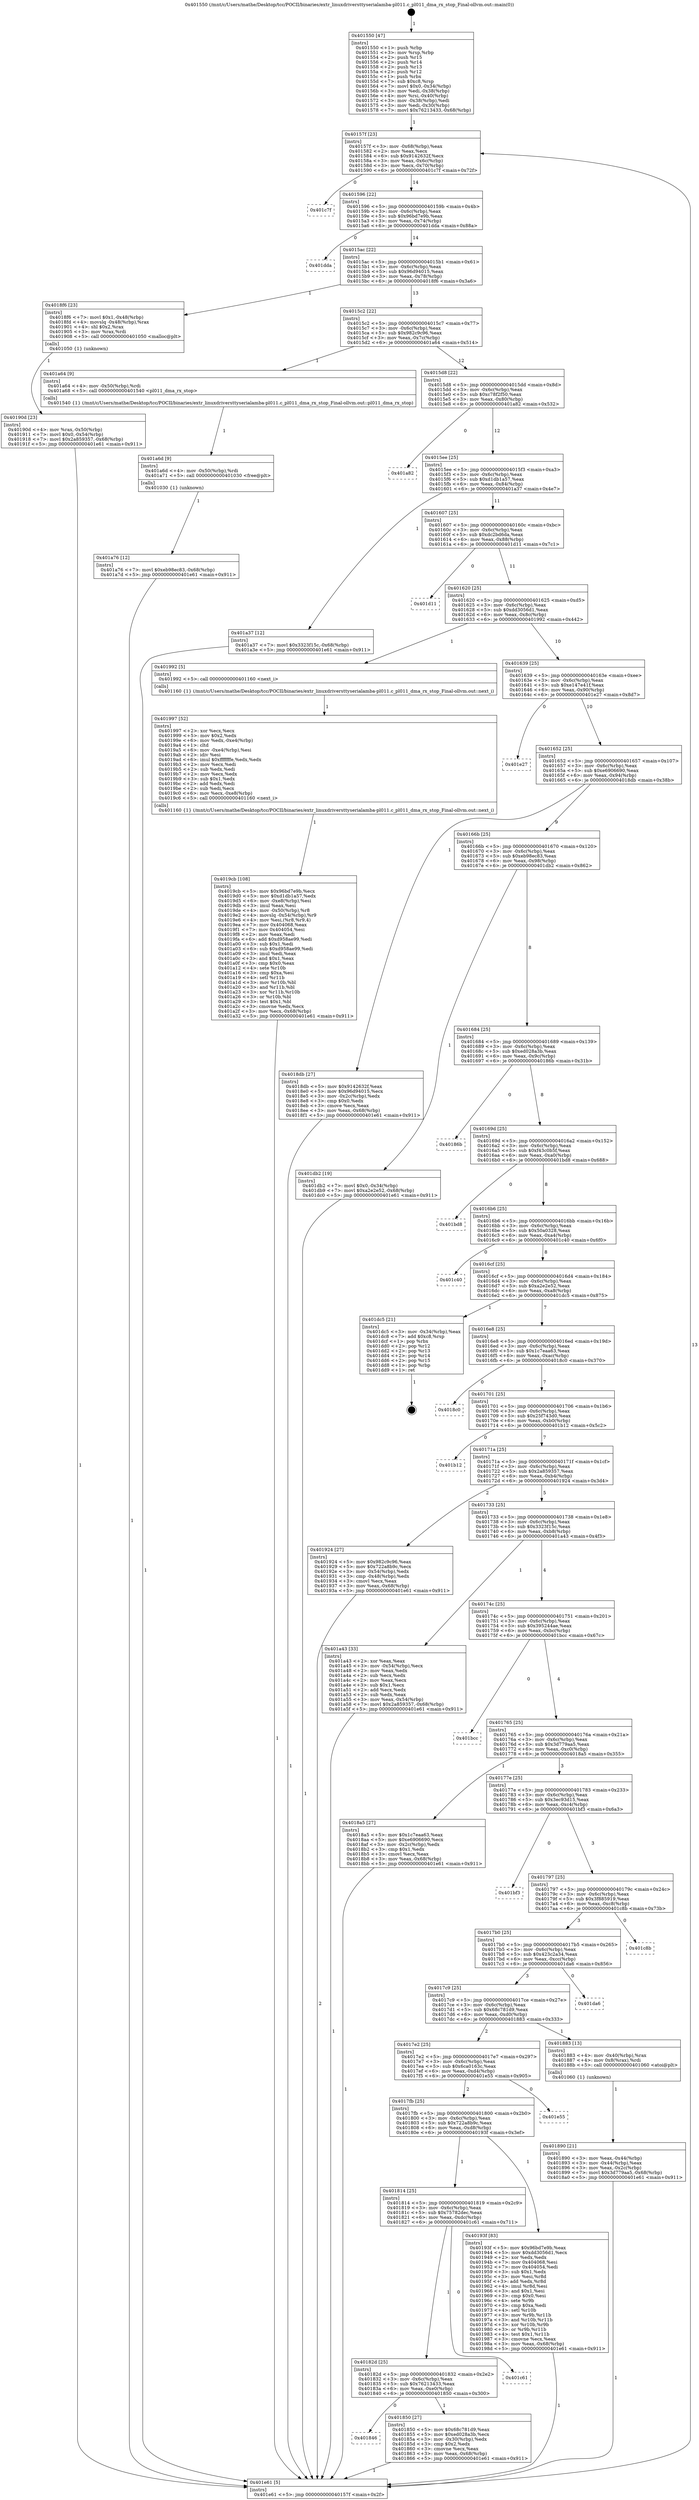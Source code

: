 digraph "0x401550" {
  label = "0x401550 (/mnt/c/Users/mathe/Desktop/tcc/POCII/binaries/extr_linuxdriversttyserialamba-pl011.c_pl011_dma_rx_stop_Final-ollvm.out::main(0))"
  labelloc = "t"
  node[shape=record]

  Entry [label="",width=0.3,height=0.3,shape=circle,fillcolor=black,style=filled]
  "0x40157f" [label="{
     0x40157f [23]\l
     | [instrs]\l
     &nbsp;&nbsp;0x40157f \<+3\>: mov -0x68(%rbp),%eax\l
     &nbsp;&nbsp;0x401582 \<+2\>: mov %eax,%ecx\l
     &nbsp;&nbsp;0x401584 \<+6\>: sub $0x9142632f,%ecx\l
     &nbsp;&nbsp;0x40158a \<+3\>: mov %eax,-0x6c(%rbp)\l
     &nbsp;&nbsp;0x40158d \<+3\>: mov %ecx,-0x70(%rbp)\l
     &nbsp;&nbsp;0x401590 \<+6\>: je 0000000000401c7f \<main+0x72f\>\l
  }"]
  "0x401c7f" [label="{
     0x401c7f\l
  }", style=dashed]
  "0x401596" [label="{
     0x401596 [22]\l
     | [instrs]\l
     &nbsp;&nbsp;0x401596 \<+5\>: jmp 000000000040159b \<main+0x4b\>\l
     &nbsp;&nbsp;0x40159b \<+3\>: mov -0x6c(%rbp),%eax\l
     &nbsp;&nbsp;0x40159e \<+5\>: sub $0x96bd7e9b,%eax\l
     &nbsp;&nbsp;0x4015a3 \<+3\>: mov %eax,-0x74(%rbp)\l
     &nbsp;&nbsp;0x4015a6 \<+6\>: je 0000000000401dda \<main+0x88a\>\l
  }"]
  Exit [label="",width=0.3,height=0.3,shape=circle,fillcolor=black,style=filled,peripheries=2]
  "0x401dda" [label="{
     0x401dda\l
  }", style=dashed]
  "0x4015ac" [label="{
     0x4015ac [22]\l
     | [instrs]\l
     &nbsp;&nbsp;0x4015ac \<+5\>: jmp 00000000004015b1 \<main+0x61\>\l
     &nbsp;&nbsp;0x4015b1 \<+3\>: mov -0x6c(%rbp),%eax\l
     &nbsp;&nbsp;0x4015b4 \<+5\>: sub $0x96d94015,%eax\l
     &nbsp;&nbsp;0x4015b9 \<+3\>: mov %eax,-0x78(%rbp)\l
     &nbsp;&nbsp;0x4015bc \<+6\>: je 00000000004018f6 \<main+0x3a6\>\l
  }"]
  "0x401a76" [label="{
     0x401a76 [12]\l
     | [instrs]\l
     &nbsp;&nbsp;0x401a76 \<+7\>: movl $0xeb98ec83,-0x68(%rbp)\l
     &nbsp;&nbsp;0x401a7d \<+5\>: jmp 0000000000401e61 \<main+0x911\>\l
  }"]
  "0x4018f6" [label="{
     0x4018f6 [23]\l
     | [instrs]\l
     &nbsp;&nbsp;0x4018f6 \<+7\>: movl $0x1,-0x48(%rbp)\l
     &nbsp;&nbsp;0x4018fd \<+4\>: movslq -0x48(%rbp),%rax\l
     &nbsp;&nbsp;0x401901 \<+4\>: shl $0x2,%rax\l
     &nbsp;&nbsp;0x401905 \<+3\>: mov %rax,%rdi\l
     &nbsp;&nbsp;0x401908 \<+5\>: call 0000000000401050 \<malloc@plt\>\l
     | [calls]\l
     &nbsp;&nbsp;0x401050 \{1\} (unknown)\l
  }"]
  "0x4015c2" [label="{
     0x4015c2 [22]\l
     | [instrs]\l
     &nbsp;&nbsp;0x4015c2 \<+5\>: jmp 00000000004015c7 \<main+0x77\>\l
     &nbsp;&nbsp;0x4015c7 \<+3\>: mov -0x6c(%rbp),%eax\l
     &nbsp;&nbsp;0x4015ca \<+5\>: sub $0x982c9c96,%eax\l
     &nbsp;&nbsp;0x4015cf \<+3\>: mov %eax,-0x7c(%rbp)\l
     &nbsp;&nbsp;0x4015d2 \<+6\>: je 0000000000401a64 \<main+0x514\>\l
  }"]
  "0x401a6d" [label="{
     0x401a6d [9]\l
     | [instrs]\l
     &nbsp;&nbsp;0x401a6d \<+4\>: mov -0x50(%rbp),%rdi\l
     &nbsp;&nbsp;0x401a71 \<+5\>: call 0000000000401030 \<free@plt\>\l
     | [calls]\l
     &nbsp;&nbsp;0x401030 \{1\} (unknown)\l
  }"]
  "0x401a64" [label="{
     0x401a64 [9]\l
     | [instrs]\l
     &nbsp;&nbsp;0x401a64 \<+4\>: mov -0x50(%rbp),%rdi\l
     &nbsp;&nbsp;0x401a68 \<+5\>: call 0000000000401540 \<pl011_dma_rx_stop\>\l
     | [calls]\l
     &nbsp;&nbsp;0x401540 \{1\} (/mnt/c/Users/mathe/Desktop/tcc/POCII/binaries/extr_linuxdriversttyserialamba-pl011.c_pl011_dma_rx_stop_Final-ollvm.out::pl011_dma_rx_stop)\l
  }"]
  "0x4015d8" [label="{
     0x4015d8 [22]\l
     | [instrs]\l
     &nbsp;&nbsp;0x4015d8 \<+5\>: jmp 00000000004015dd \<main+0x8d\>\l
     &nbsp;&nbsp;0x4015dd \<+3\>: mov -0x6c(%rbp),%eax\l
     &nbsp;&nbsp;0x4015e0 \<+5\>: sub $0xc78f2f50,%eax\l
     &nbsp;&nbsp;0x4015e5 \<+3\>: mov %eax,-0x80(%rbp)\l
     &nbsp;&nbsp;0x4015e8 \<+6\>: je 0000000000401a82 \<main+0x532\>\l
  }"]
  "0x4019cb" [label="{
     0x4019cb [108]\l
     | [instrs]\l
     &nbsp;&nbsp;0x4019cb \<+5\>: mov $0x96bd7e9b,%ecx\l
     &nbsp;&nbsp;0x4019d0 \<+5\>: mov $0xd1db1a57,%edx\l
     &nbsp;&nbsp;0x4019d5 \<+6\>: mov -0xe8(%rbp),%esi\l
     &nbsp;&nbsp;0x4019db \<+3\>: imul %eax,%esi\l
     &nbsp;&nbsp;0x4019de \<+4\>: mov -0x50(%rbp),%r8\l
     &nbsp;&nbsp;0x4019e2 \<+4\>: movslq -0x54(%rbp),%r9\l
     &nbsp;&nbsp;0x4019e6 \<+4\>: mov %esi,(%r8,%r9,4)\l
     &nbsp;&nbsp;0x4019ea \<+7\>: mov 0x404068,%eax\l
     &nbsp;&nbsp;0x4019f1 \<+7\>: mov 0x404054,%esi\l
     &nbsp;&nbsp;0x4019f8 \<+2\>: mov %eax,%edi\l
     &nbsp;&nbsp;0x4019fa \<+6\>: add $0xd958ae99,%edi\l
     &nbsp;&nbsp;0x401a00 \<+3\>: sub $0x1,%edi\l
     &nbsp;&nbsp;0x401a03 \<+6\>: sub $0xd958ae99,%edi\l
     &nbsp;&nbsp;0x401a09 \<+3\>: imul %edi,%eax\l
     &nbsp;&nbsp;0x401a0c \<+3\>: and $0x1,%eax\l
     &nbsp;&nbsp;0x401a0f \<+3\>: cmp $0x0,%eax\l
     &nbsp;&nbsp;0x401a12 \<+4\>: sete %r10b\l
     &nbsp;&nbsp;0x401a16 \<+3\>: cmp $0xa,%esi\l
     &nbsp;&nbsp;0x401a19 \<+4\>: setl %r11b\l
     &nbsp;&nbsp;0x401a1d \<+3\>: mov %r10b,%bl\l
     &nbsp;&nbsp;0x401a20 \<+3\>: and %r11b,%bl\l
     &nbsp;&nbsp;0x401a23 \<+3\>: xor %r11b,%r10b\l
     &nbsp;&nbsp;0x401a26 \<+3\>: or %r10b,%bl\l
     &nbsp;&nbsp;0x401a29 \<+3\>: test $0x1,%bl\l
     &nbsp;&nbsp;0x401a2c \<+3\>: cmovne %edx,%ecx\l
     &nbsp;&nbsp;0x401a2f \<+3\>: mov %ecx,-0x68(%rbp)\l
     &nbsp;&nbsp;0x401a32 \<+5\>: jmp 0000000000401e61 \<main+0x911\>\l
  }"]
  "0x401a82" [label="{
     0x401a82\l
  }", style=dashed]
  "0x4015ee" [label="{
     0x4015ee [25]\l
     | [instrs]\l
     &nbsp;&nbsp;0x4015ee \<+5\>: jmp 00000000004015f3 \<main+0xa3\>\l
     &nbsp;&nbsp;0x4015f3 \<+3\>: mov -0x6c(%rbp),%eax\l
     &nbsp;&nbsp;0x4015f6 \<+5\>: sub $0xd1db1a57,%eax\l
     &nbsp;&nbsp;0x4015fb \<+6\>: mov %eax,-0x84(%rbp)\l
     &nbsp;&nbsp;0x401601 \<+6\>: je 0000000000401a37 \<main+0x4e7\>\l
  }"]
  "0x401997" [label="{
     0x401997 [52]\l
     | [instrs]\l
     &nbsp;&nbsp;0x401997 \<+2\>: xor %ecx,%ecx\l
     &nbsp;&nbsp;0x401999 \<+5\>: mov $0x2,%edx\l
     &nbsp;&nbsp;0x40199e \<+6\>: mov %edx,-0xe4(%rbp)\l
     &nbsp;&nbsp;0x4019a4 \<+1\>: cltd\l
     &nbsp;&nbsp;0x4019a5 \<+6\>: mov -0xe4(%rbp),%esi\l
     &nbsp;&nbsp;0x4019ab \<+2\>: idiv %esi\l
     &nbsp;&nbsp;0x4019ad \<+6\>: imul $0xfffffffe,%edx,%edx\l
     &nbsp;&nbsp;0x4019b3 \<+2\>: mov %ecx,%edi\l
     &nbsp;&nbsp;0x4019b5 \<+2\>: sub %edx,%edi\l
     &nbsp;&nbsp;0x4019b7 \<+2\>: mov %ecx,%edx\l
     &nbsp;&nbsp;0x4019b9 \<+3\>: sub $0x1,%edx\l
     &nbsp;&nbsp;0x4019bc \<+2\>: add %edx,%edi\l
     &nbsp;&nbsp;0x4019be \<+2\>: sub %edi,%ecx\l
     &nbsp;&nbsp;0x4019c0 \<+6\>: mov %ecx,-0xe8(%rbp)\l
     &nbsp;&nbsp;0x4019c6 \<+5\>: call 0000000000401160 \<next_i\>\l
     | [calls]\l
     &nbsp;&nbsp;0x401160 \{1\} (/mnt/c/Users/mathe/Desktop/tcc/POCII/binaries/extr_linuxdriversttyserialamba-pl011.c_pl011_dma_rx_stop_Final-ollvm.out::next_i)\l
  }"]
  "0x401a37" [label="{
     0x401a37 [12]\l
     | [instrs]\l
     &nbsp;&nbsp;0x401a37 \<+7\>: movl $0x3323f15c,-0x68(%rbp)\l
     &nbsp;&nbsp;0x401a3e \<+5\>: jmp 0000000000401e61 \<main+0x911\>\l
  }"]
  "0x401607" [label="{
     0x401607 [25]\l
     | [instrs]\l
     &nbsp;&nbsp;0x401607 \<+5\>: jmp 000000000040160c \<main+0xbc\>\l
     &nbsp;&nbsp;0x40160c \<+3\>: mov -0x6c(%rbp),%eax\l
     &nbsp;&nbsp;0x40160f \<+5\>: sub $0xdc2bd6da,%eax\l
     &nbsp;&nbsp;0x401614 \<+6\>: mov %eax,-0x88(%rbp)\l
     &nbsp;&nbsp;0x40161a \<+6\>: je 0000000000401d11 \<main+0x7c1\>\l
  }"]
  "0x40190d" [label="{
     0x40190d [23]\l
     | [instrs]\l
     &nbsp;&nbsp;0x40190d \<+4\>: mov %rax,-0x50(%rbp)\l
     &nbsp;&nbsp;0x401911 \<+7\>: movl $0x0,-0x54(%rbp)\l
     &nbsp;&nbsp;0x401918 \<+7\>: movl $0x2a859357,-0x68(%rbp)\l
     &nbsp;&nbsp;0x40191f \<+5\>: jmp 0000000000401e61 \<main+0x911\>\l
  }"]
  "0x401d11" [label="{
     0x401d11\l
  }", style=dashed]
  "0x401620" [label="{
     0x401620 [25]\l
     | [instrs]\l
     &nbsp;&nbsp;0x401620 \<+5\>: jmp 0000000000401625 \<main+0xd5\>\l
     &nbsp;&nbsp;0x401625 \<+3\>: mov -0x6c(%rbp),%eax\l
     &nbsp;&nbsp;0x401628 \<+5\>: sub $0xdd3056d1,%eax\l
     &nbsp;&nbsp;0x40162d \<+6\>: mov %eax,-0x8c(%rbp)\l
     &nbsp;&nbsp;0x401633 \<+6\>: je 0000000000401992 \<main+0x442\>\l
  }"]
  "0x401890" [label="{
     0x401890 [21]\l
     | [instrs]\l
     &nbsp;&nbsp;0x401890 \<+3\>: mov %eax,-0x44(%rbp)\l
     &nbsp;&nbsp;0x401893 \<+3\>: mov -0x44(%rbp),%eax\l
     &nbsp;&nbsp;0x401896 \<+3\>: mov %eax,-0x2c(%rbp)\l
     &nbsp;&nbsp;0x401899 \<+7\>: movl $0x3d779aa5,-0x68(%rbp)\l
     &nbsp;&nbsp;0x4018a0 \<+5\>: jmp 0000000000401e61 \<main+0x911\>\l
  }"]
  "0x401992" [label="{
     0x401992 [5]\l
     | [instrs]\l
     &nbsp;&nbsp;0x401992 \<+5\>: call 0000000000401160 \<next_i\>\l
     | [calls]\l
     &nbsp;&nbsp;0x401160 \{1\} (/mnt/c/Users/mathe/Desktop/tcc/POCII/binaries/extr_linuxdriversttyserialamba-pl011.c_pl011_dma_rx_stop_Final-ollvm.out::next_i)\l
  }"]
  "0x401639" [label="{
     0x401639 [25]\l
     | [instrs]\l
     &nbsp;&nbsp;0x401639 \<+5\>: jmp 000000000040163e \<main+0xee\>\l
     &nbsp;&nbsp;0x40163e \<+3\>: mov -0x6c(%rbp),%eax\l
     &nbsp;&nbsp;0x401641 \<+5\>: sub $0xe147e41f,%eax\l
     &nbsp;&nbsp;0x401646 \<+6\>: mov %eax,-0x90(%rbp)\l
     &nbsp;&nbsp;0x40164c \<+6\>: je 0000000000401e27 \<main+0x8d7\>\l
  }"]
  "0x401550" [label="{
     0x401550 [47]\l
     | [instrs]\l
     &nbsp;&nbsp;0x401550 \<+1\>: push %rbp\l
     &nbsp;&nbsp;0x401551 \<+3\>: mov %rsp,%rbp\l
     &nbsp;&nbsp;0x401554 \<+2\>: push %r15\l
     &nbsp;&nbsp;0x401556 \<+2\>: push %r14\l
     &nbsp;&nbsp;0x401558 \<+2\>: push %r13\l
     &nbsp;&nbsp;0x40155a \<+2\>: push %r12\l
     &nbsp;&nbsp;0x40155c \<+1\>: push %rbx\l
     &nbsp;&nbsp;0x40155d \<+7\>: sub $0xc8,%rsp\l
     &nbsp;&nbsp;0x401564 \<+7\>: movl $0x0,-0x34(%rbp)\l
     &nbsp;&nbsp;0x40156b \<+3\>: mov %edi,-0x38(%rbp)\l
     &nbsp;&nbsp;0x40156e \<+4\>: mov %rsi,-0x40(%rbp)\l
     &nbsp;&nbsp;0x401572 \<+3\>: mov -0x38(%rbp),%edi\l
     &nbsp;&nbsp;0x401575 \<+3\>: mov %edi,-0x30(%rbp)\l
     &nbsp;&nbsp;0x401578 \<+7\>: movl $0x76213433,-0x68(%rbp)\l
  }"]
  "0x401e27" [label="{
     0x401e27\l
  }", style=dashed]
  "0x401652" [label="{
     0x401652 [25]\l
     | [instrs]\l
     &nbsp;&nbsp;0x401652 \<+5\>: jmp 0000000000401657 \<main+0x107\>\l
     &nbsp;&nbsp;0x401657 \<+3\>: mov -0x6c(%rbp),%eax\l
     &nbsp;&nbsp;0x40165a \<+5\>: sub $0xe6906690,%eax\l
     &nbsp;&nbsp;0x40165f \<+6\>: mov %eax,-0x94(%rbp)\l
     &nbsp;&nbsp;0x401665 \<+6\>: je 00000000004018db \<main+0x38b\>\l
  }"]
  "0x401e61" [label="{
     0x401e61 [5]\l
     | [instrs]\l
     &nbsp;&nbsp;0x401e61 \<+5\>: jmp 000000000040157f \<main+0x2f\>\l
  }"]
  "0x4018db" [label="{
     0x4018db [27]\l
     | [instrs]\l
     &nbsp;&nbsp;0x4018db \<+5\>: mov $0x9142632f,%eax\l
     &nbsp;&nbsp;0x4018e0 \<+5\>: mov $0x96d94015,%ecx\l
     &nbsp;&nbsp;0x4018e5 \<+3\>: mov -0x2c(%rbp),%edx\l
     &nbsp;&nbsp;0x4018e8 \<+3\>: cmp $0x0,%edx\l
     &nbsp;&nbsp;0x4018eb \<+3\>: cmove %ecx,%eax\l
     &nbsp;&nbsp;0x4018ee \<+3\>: mov %eax,-0x68(%rbp)\l
     &nbsp;&nbsp;0x4018f1 \<+5\>: jmp 0000000000401e61 \<main+0x911\>\l
  }"]
  "0x40166b" [label="{
     0x40166b [25]\l
     | [instrs]\l
     &nbsp;&nbsp;0x40166b \<+5\>: jmp 0000000000401670 \<main+0x120\>\l
     &nbsp;&nbsp;0x401670 \<+3\>: mov -0x6c(%rbp),%eax\l
     &nbsp;&nbsp;0x401673 \<+5\>: sub $0xeb98ec83,%eax\l
     &nbsp;&nbsp;0x401678 \<+6\>: mov %eax,-0x98(%rbp)\l
     &nbsp;&nbsp;0x40167e \<+6\>: je 0000000000401db2 \<main+0x862\>\l
  }"]
  "0x401846" [label="{
     0x401846\l
  }", style=dashed]
  "0x401db2" [label="{
     0x401db2 [19]\l
     | [instrs]\l
     &nbsp;&nbsp;0x401db2 \<+7\>: movl $0x0,-0x34(%rbp)\l
     &nbsp;&nbsp;0x401db9 \<+7\>: movl $0xa2e2e52,-0x68(%rbp)\l
     &nbsp;&nbsp;0x401dc0 \<+5\>: jmp 0000000000401e61 \<main+0x911\>\l
  }"]
  "0x401684" [label="{
     0x401684 [25]\l
     | [instrs]\l
     &nbsp;&nbsp;0x401684 \<+5\>: jmp 0000000000401689 \<main+0x139\>\l
     &nbsp;&nbsp;0x401689 \<+3\>: mov -0x6c(%rbp),%eax\l
     &nbsp;&nbsp;0x40168c \<+5\>: sub $0xed028a3b,%eax\l
     &nbsp;&nbsp;0x401691 \<+6\>: mov %eax,-0x9c(%rbp)\l
     &nbsp;&nbsp;0x401697 \<+6\>: je 000000000040186b \<main+0x31b\>\l
  }"]
  "0x401850" [label="{
     0x401850 [27]\l
     | [instrs]\l
     &nbsp;&nbsp;0x401850 \<+5\>: mov $0x68c781d9,%eax\l
     &nbsp;&nbsp;0x401855 \<+5\>: mov $0xed028a3b,%ecx\l
     &nbsp;&nbsp;0x40185a \<+3\>: mov -0x30(%rbp),%edx\l
     &nbsp;&nbsp;0x40185d \<+3\>: cmp $0x2,%edx\l
     &nbsp;&nbsp;0x401860 \<+3\>: cmovne %ecx,%eax\l
     &nbsp;&nbsp;0x401863 \<+3\>: mov %eax,-0x68(%rbp)\l
     &nbsp;&nbsp;0x401866 \<+5\>: jmp 0000000000401e61 \<main+0x911\>\l
  }"]
  "0x40186b" [label="{
     0x40186b\l
  }", style=dashed]
  "0x40169d" [label="{
     0x40169d [25]\l
     | [instrs]\l
     &nbsp;&nbsp;0x40169d \<+5\>: jmp 00000000004016a2 \<main+0x152\>\l
     &nbsp;&nbsp;0x4016a2 \<+3\>: mov -0x6c(%rbp),%eax\l
     &nbsp;&nbsp;0x4016a5 \<+5\>: sub $0xf43c0b5f,%eax\l
     &nbsp;&nbsp;0x4016aa \<+6\>: mov %eax,-0xa0(%rbp)\l
     &nbsp;&nbsp;0x4016b0 \<+6\>: je 0000000000401bd8 \<main+0x688\>\l
  }"]
  "0x40182d" [label="{
     0x40182d [25]\l
     | [instrs]\l
     &nbsp;&nbsp;0x40182d \<+5\>: jmp 0000000000401832 \<main+0x2e2\>\l
     &nbsp;&nbsp;0x401832 \<+3\>: mov -0x6c(%rbp),%eax\l
     &nbsp;&nbsp;0x401835 \<+5\>: sub $0x76213433,%eax\l
     &nbsp;&nbsp;0x40183a \<+6\>: mov %eax,-0xe0(%rbp)\l
     &nbsp;&nbsp;0x401840 \<+6\>: je 0000000000401850 \<main+0x300\>\l
  }"]
  "0x401bd8" [label="{
     0x401bd8\l
  }", style=dashed]
  "0x4016b6" [label="{
     0x4016b6 [25]\l
     | [instrs]\l
     &nbsp;&nbsp;0x4016b6 \<+5\>: jmp 00000000004016bb \<main+0x16b\>\l
     &nbsp;&nbsp;0x4016bb \<+3\>: mov -0x6c(%rbp),%eax\l
     &nbsp;&nbsp;0x4016be \<+5\>: sub $0x50a0328,%eax\l
     &nbsp;&nbsp;0x4016c3 \<+6\>: mov %eax,-0xa4(%rbp)\l
     &nbsp;&nbsp;0x4016c9 \<+6\>: je 0000000000401c40 \<main+0x6f0\>\l
  }"]
  "0x401c61" [label="{
     0x401c61\l
  }", style=dashed]
  "0x401c40" [label="{
     0x401c40\l
  }", style=dashed]
  "0x4016cf" [label="{
     0x4016cf [25]\l
     | [instrs]\l
     &nbsp;&nbsp;0x4016cf \<+5\>: jmp 00000000004016d4 \<main+0x184\>\l
     &nbsp;&nbsp;0x4016d4 \<+3\>: mov -0x6c(%rbp),%eax\l
     &nbsp;&nbsp;0x4016d7 \<+5\>: sub $0xa2e2e52,%eax\l
     &nbsp;&nbsp;0x4016dc \<+6\>: mov %eax,-0xa8(%rbp)\l
     &nbsp;&nbsp;0x4016e2 \<+6\>: je 0000000000401dc5 \<main+0x875\>\l
  }"]
  "0x401814" [label="{
     0x401814 [25]\l
     | [instrs]\l
     &nbsp;&nbsp;0x401814 \<+5\>: jmp 0000000000401819 \<main+0x2c9\>\l
     &nbsp;&nbsp;0x401819 \<+3\>: mov -0x6c(%rbp),%eax\l
     &nbsp;&nbsp;0x40181c \<+5\>: sub $0x75782dec,%eax\l
     &nbsp;&nbsp;0x401821 \<+6\>: mov %eax,-0xdc(%rbp)\l
     &nbsp;&nbsp;0x401827 \<+6\>: je 0000000000401c61 \<main+0x711\>\l
  }"]
  "0x401dc5" [label="{
     0x401dc5 [21]\l
     | [instrs]\l
     &nbsp;&nbsp;0x401dc5 \<+3\>: mov -0x34(%rbp),%eax\l
     &nbsp;&nbsp;0x401dc8 \<+7\>: add $0xc8,%rsp\l
     &nbsp;&nbsp;0x401dcf \<+1\>: pop %rbx\l
     &nbsp;&nbsp;0x401dd0 \<+2\>: pop %r12\l
     &nbsp;&nbsp;0x401dd2 \<+2\>: pop %r13\l
     &nbsp;&nbsp;0x401dd4 \<+2\>: pop %r14\l
     &nbsp;&nbsp;0x401dd6 \<+2\>: pop %r15\l
     &nbsp;&nbsp;0x401dd8 \<+1\>: pop %rbp\l
     &nbsp;&nbsp;0x401dd9 \<+1\>: ret\l
  }"]
  "0x4016e8" [label="{
     0x4016e8 [25]\l
     | [instrs]\l
     &nbsp;&nbsp;0x4016e8 \<+5\>: jmp 00000000004016ed \<main+0x19d\>\l
     &nbsp;&nbsp;0x4016ed \<+3\>: mov -0x6c(%rbp),%eax\l
     &nbsp;&nbsp;0x4016f0 \<+5\>: sub $0x1c7eaa63,%eax\l
     &nbsp;&nbsp;0x4016f5 \<+6\>: mov %eax,-0xac(%rbp)\l
     &nbsp;&nbsp;0x4016fb \<+6\>: je 00000000004018c0 \<main+0x370\>\l
  }"]
  "0x40193f" [label="{
     0x40193f [83]\l
     | [instrs]\l
     &nbsp;&nbsp;0x40193f \<+5\>: mov $0x96bd7e9b,%eax\l
     &nbsp;&nbsp;0x401944 \<+5\>: mov $0xdd3056d1,%ecx\l
     &nbsp;&nbsp;0x401949 \<+2\>: xor %edx,%edx\l
     &nbsp;&nbsp;0x40194b \<+7\>: mov 0x404068,%esi\l
     &nbsp;&nbsp;0x401952 \<+7\>: mov 0x404054,%edi\l
     &nbsp;&nbsp;0x401959 \<+3\>: sub $0x1,%edx\l
     &nbsp;&nbsp;0x40195c \<+3\>: mov %esi,%r8d\l
     &nbsp;&nbsp;0x40195f \<+3\>: add %edx,%r8d\l
     &nbsp;&nbsp;0x401962 \<+4\>: imul %r8d,%esi\l
     &nbsp;&nbsp;0x401966 \<+3\>: and $0x1,%esi\l
     &nbsp;&nbsp;0x401969 \<+3\>: cmp $0x0,%esi\l
     &nbsp;&nbsp;0x40196c \<+4\>: sete %r9b\l
     &nbsp;&nbsp;0x401970 \<+3\>: cmp $0xa,%edi\l
     &nbsp;&nbsp;0x401973 \<+4\>: setl %r10b\l
     &nbsp;&nbsp;0x401977 \<+3\>: mov %r9b,%r11b\l
     &nbsp;&nbsp;0x40197a \<+3\>: and %r10b,%r11b\l
     &nbsp;&nbsp;0x40197d \<+3\>: xor %r10b,%r9b\l
     &nbsp;&nbsp;0x401980 \<+3\>: or %r9b,%r11b\l
     &nbsp;&nbsp;0x401983 \<+4\>: test $0x1,%r11b\l
     &nbsp;&nbsp;0x401987 \<+3\>: cmovne %ecx,%eax\l
     &nbsp;&nbsp;0x40198a \<+3\>: mov %eax,-0x68(%rbp)\l
     &nbsp;&nbsp;0x40198d \<+5\>: jmp 0000000000401e61 \<main+0x911\>\l
  }"]
  "0x4018c0" [label="{
     0x4018c0\l
  }", style=dashed]
  "0x401701" [label="{
     0x401701 [25]\l
     | [instrs]\l
     &nbsp;&nbsp;0x401701 \<+5\>: jmp 0000000000401706 \<main+0x1b6\>\l
     &nbsp;&nbsp;0x401706 \<+3\>: mov -0x6c(%rbp),%eax\l
     &nbsp;&nbsp;0x401709 \<+5\>: sub $0x25f743d0,%eax\l
     &nbsp;&nbsp;0x40170e \<+6\>: mov %eax,-0xb0(%rbp)\l
     &nbsp;&nbsp;0x401714 \<+6\>: je 0000000000401b12 \<main+0x5c2\>\l
  }"]
  "0x4017fb" [label="{
     0x4017fb [25]\l
     | [instrs]\l
     &nbsp;&nbsp;0x4017fb \<+5\>: jmp 0000000000401800 \<main+0x2b0\>\l
     &nbsp;&nbsp;0x401800 \<+3\>: mov -0x6c(%rbp),%eax\l
     &nbsp;&nbsp;0x401803 \<+5\>: sub $0x722a8b9c,%eax\l
     &nbsp;&nbsp;0x401808 \<+6\>: mov %eax,-0xd8(%rbp)\l
     &nbsp;&nbsp;0x40180e \<+6\>: je 000000000040193f \<main+0x3ef\>\l
  }"]
  "0x401b12" [label="{
     0x401b12\l
  }", style=dashed]
  "0x40171a" [label="{
     0x40171a [25]\l
     | [instrs]\l
     &nbsp;&nbsp;0x40171a \<+5\>: jmp 000000000040171f \<main+0x1cf\>\l
     &nbsp;&nbsp;0x40171f \<+3\>: mov -0x6c(%rbp),%eax\l
     &nbsp;&nbsp;0x401722 \<+5\>: sub $0x2a859357,%eax\l
     &nbsp;&nbsp;0x401727 \<+6\>: mov %eax,-0xb4(%rbp)\l
     &nbsp;&nbsp;0x40172d \<+6\>: je 0000000000401924 \<main+0x3d4\>\l
  }"]
  "0x401e55" [label="{
     0x401e55\l
  }", style=dashed]
  "0x401924" [label="{
     0x401924 [27]\l
     | [instrs]\l
     &nbsp;&nbsp;0x401924 \<+5\>: mov $0x982c9c96,%eax\l
     &nbsp;&nbsp;0x401929 \<+5\>: mov $0x722a8b9c,%ecx\l
     &nbsp;&nbsp;0x40192e \<+3\>: mov -0x54(%rbp),%edx\l
     &nbsp;&nbsp;0x401931 \<+3\>: cmp -0x48(%rbp),%edx\l
     &nbsp;&nbsp;0x401934 \<+3\>: cmovl %ecx,%eax\l
     &nbsp;&nbsp;0x401937 \<+3\>: mov %eax,-0x68(%rbp)\l
     &nbsp;&nbsp;0x40193a \<+5\>: jmp 0000000000401e61 \<main+0x911\>\l
  }"]
  "0x401733" [label="{
     0x401733 [25]\l
     | [instrs]\l
     &nbsp;&nbsp;0x401733 \<+5\>: jmp 0000000000401738 \<main+0x1e8\>\l
     &nbsp;&nbsp;0x401738 \<+3\>: mov -0x6c(%rbp),%eax\l
     &nbsp;&nbsp;0x40173b \<+5\>: sub $0x3323f15c,%eax\l
     &nbsp;&nbsp;0x401740 \<+6\>: mov %eax,-0xb8(%rbp)\l
     &nbsp;&nbsp;0x401746 \<+6\>: je 0000000000401a43 \<main+0x4f3\>\l
  }"]
  "0x4017e2" [label="{
     0x4017e2 [25]\l
     | [instrs]\l
     &nbsp;&nbsp;0x4017e2 \<+5\>: jmp 00000000004017e7 \<main+0x297\>\l
     &nbsp;&nbsp;0x4017e7 \<+3\>: mov -0x6c(%rbp),%eax\l
     &nbsp;&nbsp;0x4017ea \<+5\>: sub $0x6ca0163c,%eax\l
     &nbsp;&nbsp;0x4017ef \<+6\>: mov %eax,-0xd4(%rbp)\l
     &nbsp;&nbsp;0x4017f5 \<+6\>: je 0000000000401e55 \<main+0x905\>\l
  }"]
  "0x401a43" [label="{
     0x401a43 [33]\l
     | [instrs]\l
     &nbsp;&nbsp;0x401a43 \<+2\>: xor %eax,%eax\l
     &nbsp;&nbsp;0x401a45 \<+3\>: mov -0x54(%rbp),%ecx\l
     &nbsp;&nbsp;0x401a48 \<+2\>: mov %eax,%edx\l
     &nbsp;&nbsp;0x401a4a \<+2\>: sub %ecx,%edx\l
     &nbsp;&nbsp;0x401a4c \<+2\>: mov %eax,%ecx\l
     &nbsp;&nbsp;0x401a4e \<+3\>: sub $0x1,%ecx\l
     &nbsp;&nbsp;0x401a51 \<+2\>: add %ecx,%edx\l
     &nbsp;&nbsp;0x401a53 \<+2\>: sub %edx,%eax\l
     &nbsp;&nbsp;0x401a55 \<+3\>: mov %eax,-0x54(%rbp)\l
     &nbsp;&nbsp;0x401a58 \<+7\>: movl $0x2a859357,-0x68(%rbp)\l
     &nbsp;&nbsp;0x401a5f \<+5\>: jmp 0000000000401e61 \<main+0x911\>\l
  }"]
  "0x40174c" [label="{
     0x40174c [25]\l
     | [instrs]\l
     &nbsp;&nbsp;0x40174c \<+5\>: jmp 0000000000401751 \<main+0x201\>\l
     &nbsp;&nbsp;0x401751 \<+3\>: mov -0x6c(%rbp),%eax\l
     &nbsp;&nbsp;0x401754 \<+5\>: sub $0x395244ae,%eax\l
     &nbsp;&nbsp;0x401759 \<+6\>: mov %eax,-0xbc(%rbp)\l
     &nbsp;&nbsp;0x40175f \<+6\>: je 0000000000401bcc \<main+0x67c\>\l
  }"]
  "0x401883" [label="{
     0x401883 [13]\l
     | [instrs]\l
     &nbsp;&nbsp;0x401883 \<+4\>: mov -0x40(%rbp),%rax\l
     &nbsp;&nbsp;0x401887 \<+4\>: mov 0x8(%rax),%rdi\l
     &nbsp;&nbsp;0x40188b \<+5\>: call 0000000000401060 \<atoi@plt\>\l
     | [calls]\l
     &nbsp;&nbsp;0x401060 \{1\} (unknown)\l
  }"]
  "0x401bcc" [label="{
     0x401bcc\l
  }", style=dashed]
  "0x401765" [label="{
     0x401765 [25]\l
     | [instrs]\l
     &nbsp;&nbsp;0x401765 \<+5\>: jmp 000000000040176a \<main+0x21a\>\l
     &nbsp;&nbsp;0x40176a \<+3\>: mov -0x6c(%rbp),%eax\l
     &nbsp;&nbsp;0x40176d \<+5\>: sub $0x3d779aa5,%eax\l
     &nbsp;&nbsp;0x401772 \<+6\>: mov %eax,-0xc0(%rbp)\l
     &nbsp;&nbsp;0x401778 \<+6\>: je 00000000004018a5 \<main+0x355\>\l
  }"]
  "0x4017c9" [label="{
     0x4017c9 [25]\l
     | [instrs]\l
     &nbsp;&nbsp;0x4017c9 \<+5\>: jmp 00000000004017ce \<main+0x27e\>\l
     &nbsp;&nbsp;0x4017ce \<+3\>: mov -0x6c(%rbp),%eax\l
     &nbsp;&nbsp;0x4017d1 \<+5\>: sub $0x68c781d9,%eax\l
     &nbsp;&nbsp;0x4017d6 \<+6\>: mov %eax,-0xd0(%rbp)\l
     &nbsp;&nbsp;0x4017dc \<+6\>: je 0000000000401883 \<main+0x333\>\l
  }"]
  "0x4018a5" [label="{
     0x4018a5 [27]\l
     | [instrs]\l
     &nbsp;&nbsp;0x4018a5 \<+5\>: mov $0x1c7eaa63,%eax\l
     &nbsp;&nbsp;0x4018aa \<+5\>: mov $0xe6906690,%ecx\l
     &nbsp;&nbsp;0x4018af \<+3\>: mov -0x2c(%rbp),%edx\l
     &nbsp;&nbsp;0x4018b2 \<+3\>: cmp $0x1,%edx\l
     &nbsp;&nbsp;0x4018b5 \<+3\>: cmovl %ecx,%eax\l
     &nbsp;&nbsp;0x4018b8 \<+3\>: mov %eax,-0x68(%rbp)\l
     &nbsp;&nbsp;0x4018bb \<+5\>: jmp 0000000000401e61 \<main+0x911\>\l
  }"]
  "0x40177e" [label="{
     0x40177e [25]\l
     | [instrs]\l
     &nbsp;&nbsp;0x40177e \<+5\>: jmp 0000000000401783 \<main+0x233\>\l
     &nbsp;&nbsp;0x401783 \<+3\>: mov -0x6c(%rbp),%eax\l
     &nbsp;&nbsp;0x401786 \<+5\>: sub $0x3ec93d15,%eax\l
     &nbsp;&nbsp;0x40178b \<+6\>: mov %eax,-0xc4(%rbp)\l
     &nbsp;&nbsp;0x401791 \<+6\>: je 0000000000401bf3 \<main+0x6a3\>\l
  }"]
  "0x401da6" [label="{
     0x401da6\l
  }", style=dashed]
  "0x401bf3" [label="{
     0x401bf3\l
  }", style=dashed]
  "0x401797" [label="{
     0x401797 [25]\l
     | [instrs]\l
     &nbsp;&nbsp;0x401797 \<+5\>: jmp 000000000040179c \<main+0x24c\>\l
     &nbsp;&nbsp;0x40179c \<+3\>: mov -0x6c(%rbp),%eax\l
     &nbsp;&nbsp;0x40179f \<+5\>: sub $0x3f885919,%eax\l
     &nbsp;&nbsp;0x4017a4 \<+6\>: mov %eax,-0xc8(%rbp)\l
     &nbsp;&nbsp;0x4017aa \<+6\>: je 0000000000401c8b \<main+0x73b\>\l
  }"]
  "0x4017b0" [label="{
     0x4017b0 [25]\l
     | [instrs]\l
     &nbsp;&nbsp;0x4017b0 \<+5\>: jmp 00000000004017b5 \<main+0x265\>\l
     &nbsp;&nbsp;0x4017b5 \<+3\>: mov -0x6c(%rbp),%eax\l
     &nbsp;&nbsp;0x4017b8 \<+5\>: sub $0x423c2a34,%eax\l
     &nbsp;&nbsp;0x4017bd \<+6\>: mov %eax,-0xcc(%rbp)\l
     &nbsp;&nbsp;0x4017c3 \<+6\>: je 0000000000401da6 \<main+0x856\>\l
  }"]
  "0x401c8b" [label="{
     0x401c8b\l
  }", style=dashed]
  Entry -> "0x401550" [label=" 1"]
  "0x40157f" -> "0x401c7f" [label=" 0"]
  "0x40157f" -> "0x401596" [label=" 14"]
  "0x401dc5" -> Exit [label=" 1"]
  "0x401596" -> "0x401dda" [label=" 0"]
  "0x401596" -> "0x4015ac" [label=" 14"]
  "0x401db2" -> "0x401e61" [label=" 1"]
  "0x4015ac" -> "0x4018f6" [label=" 1"]
  "0x4015ac" -> "0x4015c2" [label=" 13"]
  "0x401a76" -> "0x401e61" [label=" 1"]
  "0x4015c2" -> "0x401a64" [label=" 1"]
  "0x4015c2" -> "0x4015d8" [label=" 12"]
  "0x401a6d" -> "0x401a76" [label=" 1"]
  "0x4015d8" -> "0x401a82" [label=" 0"]
  "0x4015d8" -> "0x4015ee" [label=" 12"]
  "0x401a64" -> "0x401a6d" [label=" 1"]
  "0x4015ee" -> "0x401a37" [label=" 1"]
  "0x4015ee" -> "0x401607" [label=" 11"]
  "0x401a43" -> "0x401e61" [label=" 1"]
  "0x401607" -> "0x401d11" [label=" 0"]
  "0x401607" -> "0x401620" [label=" 11"]
  "0x401a37" -> "0x401e61" [label=" 1"]
  "0x401620" -> "0x401992" [label=" 1"]
  "0x401620" -> "0x401639" [label=" 10"]
  "0x4019cb" -> "0x401e61" [label=" 1"]
  "0x401639" -> "0x401e27" [label=" 0"]
  "0x401639" -> "0x401652" [label=" 10"]
  "0x401997" -> "0x4019cb" [label=" 1"]
  "0x401652" -> "0x4018db" [label=" 1"]
  "0x401652" -> "0x40166b" [label=" 9"]
  "0x401992" -> "0x401997" [label=" 1"]
  "0x40166b" -> "0x401db2" [label=" 1"]
  "0x40166b" -> "0x401684" [label=" 8"]
  "0x40193f" -> "0x401e61" [label=" 1"]
  "0x401684" -> "0x40186b" [label=" 0"]
  "0x401684" -> "0x40169d" [label=" 8"]
  "0x401924" -> "0x401e61" [label=" 2"]
  "0x40169d" -> "0x401bd8" [label=" 0"]
  "0x40169d" -> "0x4016b6" [label=" 8"]
  "0x4018f6" -> "0x40190d" [label=" 1"]
  "0x4016b6" -> "0x401c40" [label=" 0"]
  "0x4016b6" -> "0x4016cf" [label=" 8"]
  "0x4018db" -> "0x401e61" [label=" 1"]
  "0x4016cf" -> "0x401dc5" [label=" 1"]
  "0x4016cf" -> "0x4016e8" [label=" 7"]
  "0x401890" -> "0x401e61" [label=" 1"]
  "0x4016e8" -> "0x4018c0" [label=" 0"]
  "0x4016e8" -> "0x401701" [label=" 7"]
  "0x401883" -> "0x401890" [label=" 1"]
  "0x401701" -> "0x401b12" [label=" 0"]
  "0x401701" -> "0x40171a" [label=" 7"]
  "0x401550" -> "0x40157f" [label=" 1"]
  "0x40171a" -> "0x401924" [label=" 2"]
  "0x40171a" -> "0x401733" [label=" 5"]
  "0x401850" -> "0x401e61" [label=" 1"]
  "0x401733" -> "0x401a43" [label=" 1"]
  "0x401733" -> "0x40174c" [label=" 4"]
  "0x40182d" -> "0x401850" [label=" 1"]
  "0x40174c" -> "0x401bcc" [label=" 0"]
  "0x40174c" -> "0x401765" [label=" 4"]
  "0x40190d" -> "0x401e61" [label=" 1"]
  "0x401765" -> "0x4018a5" [label=" 1"]
  "0x401765" -> "0x40177e" [label=" 3"]
  "0x401814" -> "0x401c61" [label=" 0"]
  "0x40177e" -> "0x401bf3" [label=" 0"]
  "0x40177e" -> "0x401797" [label=" 3"]
  "0x4018a5" -> "0x401e61" [label=" 1"]
  "0x401797" -> "0x401c8b" [label=" 0"]
  "0x401797" -> "0x4017b0" [label=" 3"]
  "0x4017fb" -> "0x401814" [label=" 1"]
  "0x4017b0" -> "0x401da6" [label=" 0"]
  "0x4017b0" -> "0x4017c9" [label=" 3"]
  "0x401814" -> "0x40182d" [label=" 1"]
  "0x4017c9" -> "0x401883" [label=" 1"]
  "0x4017c9" -> "0x4017e2" [label=" 2"]
  "0x40182d" -> "0x401846" [label=" 0"]
  "0x4017e2" -> "0x401e55" [label=" 0"]
  "0x4017e2" -> "0x4017fb" [label=" 2"]
  "0x401e61" -> "0x40157f" [label=" 13"]
  "0x4017fb" -> "0x40193f" [label=" 1"]
}
